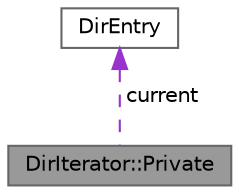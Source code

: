 digraph "DirIterator::Private"
{
 // INTERACTIVE_SVG=YES
 // LATEX_PDF_SIZE
  bgcolor="transparent";
  edge [fontname=Helvetica,fontsize=10,labelfontname=Helvetica,labelfontsize=10];
  node [fontname=Helvetica,fontsize=10,shape=box,height=0.2,width=0.4];
  Node1 [label="DirIterator::Private",height=0.2,width=0.4,color="gray40", fillcolor="grey60", style="filled", fontcolor="black",tooltip=" "];
  Node2 -> Node1 [dir="back",color="darkorchid3",style="dashed",label=" current" ];
  Node2 [label="DirEntry",height=0.2,width=0.4,color="gray40", fillcolor="white", style="filled",URL="$d9/dd5/class_dir_entry.html",tooltip=" "];
}
